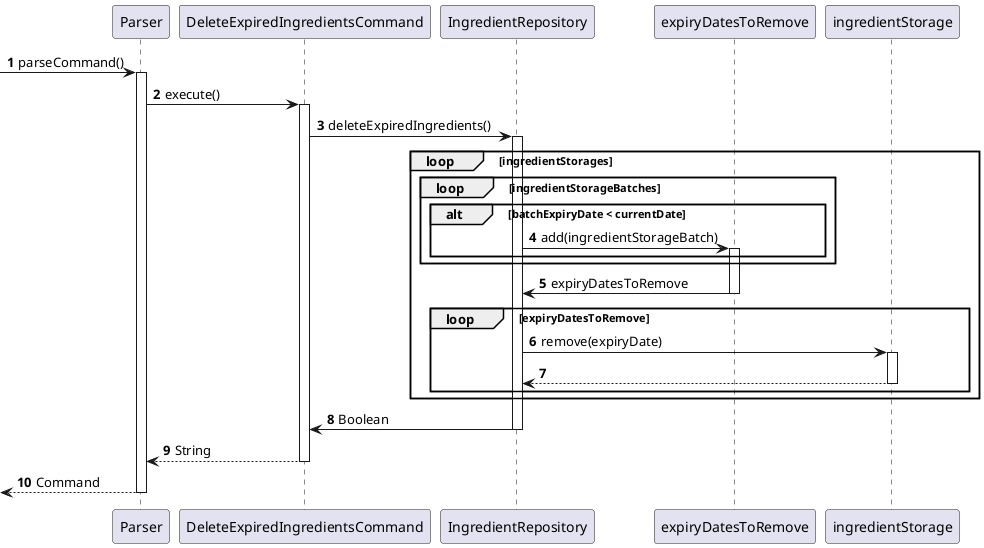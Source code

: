 @startuml
'https://plantuml.com/sequence-diagram

autonumber

 -> Parser: parseCommand()
activate Parser

Parser -> DeleteExpiredIngredientsCommand: execute()
activate DeleteExpiredIngredientsCommand

DeleteExpiredIngredientsCommand -> IngredientRepository: deleteExpiredIngredients()
activate IngredientRepository

loop ingredientStorages


    loop ingredientStorageBatches

        alt batchExpiryDate < currentDate

            IngredientRepository -> expiryDatesToRemove: add(ingredientStorageBatch)
            activate expiryDatesToRemove

        end

    end

    expiryDatesToRemove -> IngredientRepository: expiryDatesToRemove
    deactivate expiryDatesToRemove

    loop expiryDatesToRemove

        IngredientRepository -> ingredientStorage: remove(expiryDate)
        activate ingredientStorage

        ingredientStorage --> IngredientRepository
        deactivate ingredientStorage

    end

end

IngredientRepository -> DeleteExpiredIngredientsCommand: Boolean
deactivate IngredientRepository

DeleteExpiredIngredientsCommand --> Parser: String
deactivate DeleteExpiredIngredientsCommand

<-- Parser: Command
deactivate Parser

@enduml
